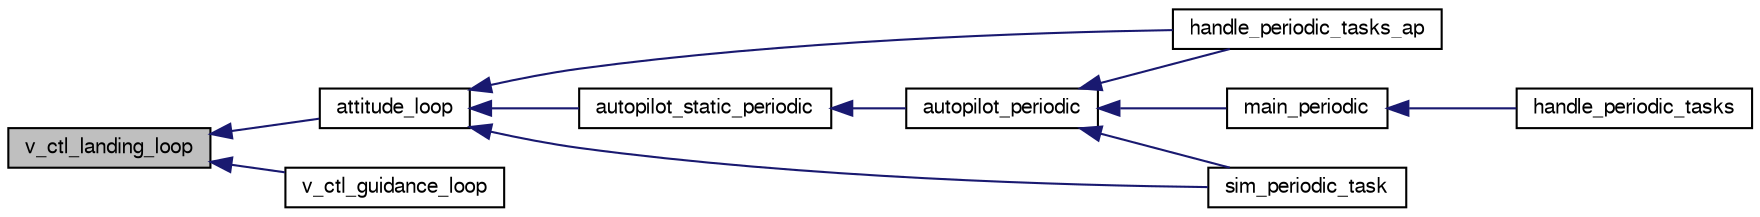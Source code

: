 digraph "v_ctl_landing_loop"
{
  edge [fontname="FreeSans",fontsize="10",labelfontname="FreeSans",labelfontsize="10"];
  node [fontname="FreeSans",fontsize="10",shape=record];
  rankdir="LR";
  Node1 [label="v_ctl_landing_loop",height=0.2,width=0.4,color="black", fillcolor="grey75", style="filled", fontcolor="black"];
  Node1 -> Node2 [dir="back",color="midnightblue",fontsize="10",style="solid",fontname="FreeSans"];
  Node2 [label="attitude_loop",height=0.2,width=0.4,color="black", fillcolor="white", style="filled",URL="$fixedwing_2autopilot__static_8h.html#a315546d9034361bbc6970b3792dc8b67"];
  Node2 -> Node3 [dir="back",color="midnightblue",fontsize="10",style="solid",fontname="FreeSans"];
  Node3 [label="autopilot_static_periodic",height=0.2,width=0.4,color="black", fillcolor="white", style="filled",URL="$rotorcraft_2autopilot__static_8h.html#a81ff7c3a0611cb76bfbd35fc817070d6"];
  Node3 -> Node4 [dir="back",color="midnightblue",fontsize="10",style="solid",fontname="FreeSans"];
  Node4 [label="autopilot_periodic",height=0.2,width=0.4,color="black", fillcolor="white", style="filled",URL="$autopilot_8h.html#a1914661233fbbed6c2ee653b99757652",tooltip="Autopilot periodic call at PERIODIC_FREQUENCY. "];
  Node4 -> Node5 [dir="back",color="midnightblue",fontsize="10",style="solid",fontname="FreeSans"];
  Node5 [label="handle_periodic_tasks_ap",height=0.2,width=0.4,color="black", fillcolor="white", style="filled",URL="$fixedwing_2main__ap_8h.html#a43fd973b44bcc2c2583cf8287048212f"];
  Node4 -> Node6 [dir="back",color="midnightblue",fontsize="10",style="solid",fontname="FreeSans"];
  Node6 [label="main_periodic",height=0.2,width=0.4,color="black", fillcolor="white", style="filled",URL="$rover_2main__ap_8h.html#a81249e4ef19b8766982a6fe272d89bae"];
  Node6 -> Node7 [dir="back",color="midnightblue",fontsize="10",style="solid",fontname="FreeSans"];
  Node7 [label="handle_periodic_tasks",height=0.2,width=0.4,color="black", fillcolor="white", style="filled",URL="$rover_2main__ap_8h.html#ab79bb049ce85bf2ed3a75c6b12c02bcb"];
  Node4 -> Node8 [dir="back",color="midnightblue",fontsize="10",style="solid",fontname="FreeSans"];
  Node8 [label="sim_periodic_task",height=0.2,width=0.4,color="black", fillcolor="white", style="filled",URL="$sim__ap_8c.html#a4f982dacbb35ccfc3e0fcaa64156a2a0"];
  Node2 -> Node5 [dir="back",color="midnightblue",fontsize="10",style="solid",fontname="FreeSans"];
  Node2 -> Node8 [dir="back",color="midnightblue",fontsize="10",style="solid",fontname="FreeSans"];
  Node1 -> Node9 [dir="back",color="midnightblue",fontsize="10",style="solid",fontname="FreeSans"];
  Node9 [label="v_ctl_guidance_loop",height=0.2,width=0.4,color="black", fillcolor="white", style="filled",URL="$fixedwing_2guidance_2guidance__v_8c.html#a7fe0d6e838155d9c38c8cf8a8413cf21",tooltip="General guidance logic This will call the proper control loops according to the sub-modes. "];
}
